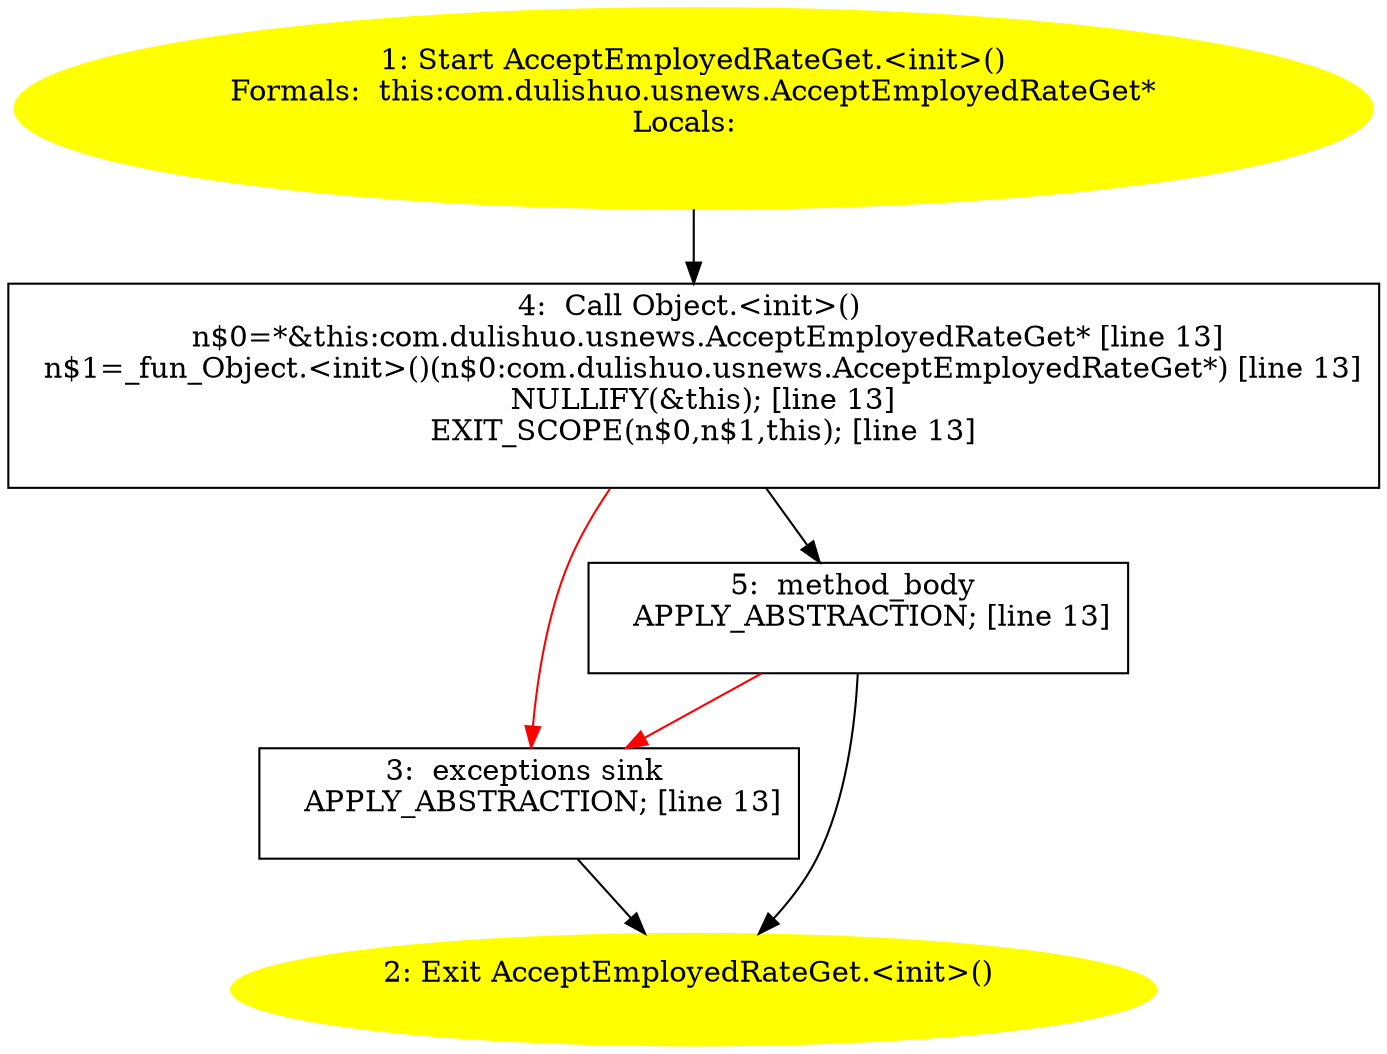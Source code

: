 /* @generated */
digraph cfg {
"com.dulishuo.usnews.AcceptEmployedRateGet.<init>().ae7b2d702927f31bf8ce4bb48138593a_1" [label="1: Start AcceptEmployedRateGet.<init>()\nFormals:  this:com.dulishuo.usnews.AcceptEmployedRateGet*\nLocals:  \n  " color=yellow style=filled]
	

	 "com.dulishuo.usnews.AcceptEmployedRateGet.<init>().ae7b2d702927f31bf8ce4bb48138593a_1" -> "com.dulishuo.usnews.AcceptEmployedRateGet.<init>().ae7b2d702927f31bf8ce4bb48138593a_4" ;
"com.dulishuo.usnews.AcceptEmployedRateGet.<init>().ae7b2d702927f31bf8ce4bb48138593a_2" [label="2: Exit AcceptEmployedRateGet.<init>() \n  " color=yellow style=filled]
	

"com.dulishuo.usnews.AcceptEmployedRateGet.<init>().ae7b2d702927f31bf8ce4bb48138593a_3" [label="3:  exceptions sink \n   APPLY_ABSTRACTION; [line 13]\n " shape="box"]
	

	 "com.dulishuo.usnews.AcceptEmployedRateGet.<init>().ae7b2d702927f31bf8ce4bb48138593a_3" -> "com.dulishuo.usnews.AcceptEmployedRateGet.<init>().ae7b2d702927f31bf8ce4bb48138593a_2" ;
"com.dulishuo.usnews.AcceptEmployedRateGet.<init>().ae7b2d702927f31bf8ce4bb48138593a_4" [label="4:  Call Object.<init>() \n   n$0=*&this:com.dulishuo.usnews.AcceptEmployedRateGet* [line 13]\n  n$1=_fun_Object.<init>()(n$0:com.dulishuo.usnews.AcceptEmployedRateGet*) [line 13]\n  NULLIFY(&this); [line 13]\n  EXIT_SCOPE(n$0,n$1,this); [line 13]\n " shape="box"]
	

	 "com.dulishuo.usnews.AcceptEmployedRateGet.<init>().ae7b2d702927f31bf8ce4bb48138593a_4" -> "com.dulishuo.usnews.AcceptEmployedRateGet.<init>().ae7b2d702927f31bf8ce4bb48138593a_5" ;
	 "com.dulishuo.usnews.AcceptEmployedRateGet.<init>().ae7b2d702927f31bf8ce4bb48138593a_4" -> "com.dulishuo.usnews.AcceptEmployedRateGet.<init>().ae7b2d702927f31bf8ce4bb48138593a_3" [color="red" ];
"com.dulishuo.usnews.AcceptEmployedRateGet.<init>().ae7b2d702927f31bf8ce4bb48138593a_5" [label="5:  method_body \n   APPLY_ABSTRACTION; [line 13]\n " shape="box"]
	

	 "com.dulishuo.usnews.AcceptEmployedRateGet.<init>().ae7b2d702927f31bf8ce4bb48138593a_5" -> "com.dulishuo.usnews.AcceptEmployedRateGet.<init>().ae7b2d702927f31bf8ce4bb48138593a_2" ;
	 "com.dulishuo.usnews.AcceptEmployedRateGet.<init>().ae7b2d702927f31bf8ce4bb48138593a_5" -> "com.dulishuo.usnews.AcceptEmployedRateGet.<init>().ae7b2d702927f31bf8ce4bb48138593a_3" [color="red" ];
}
